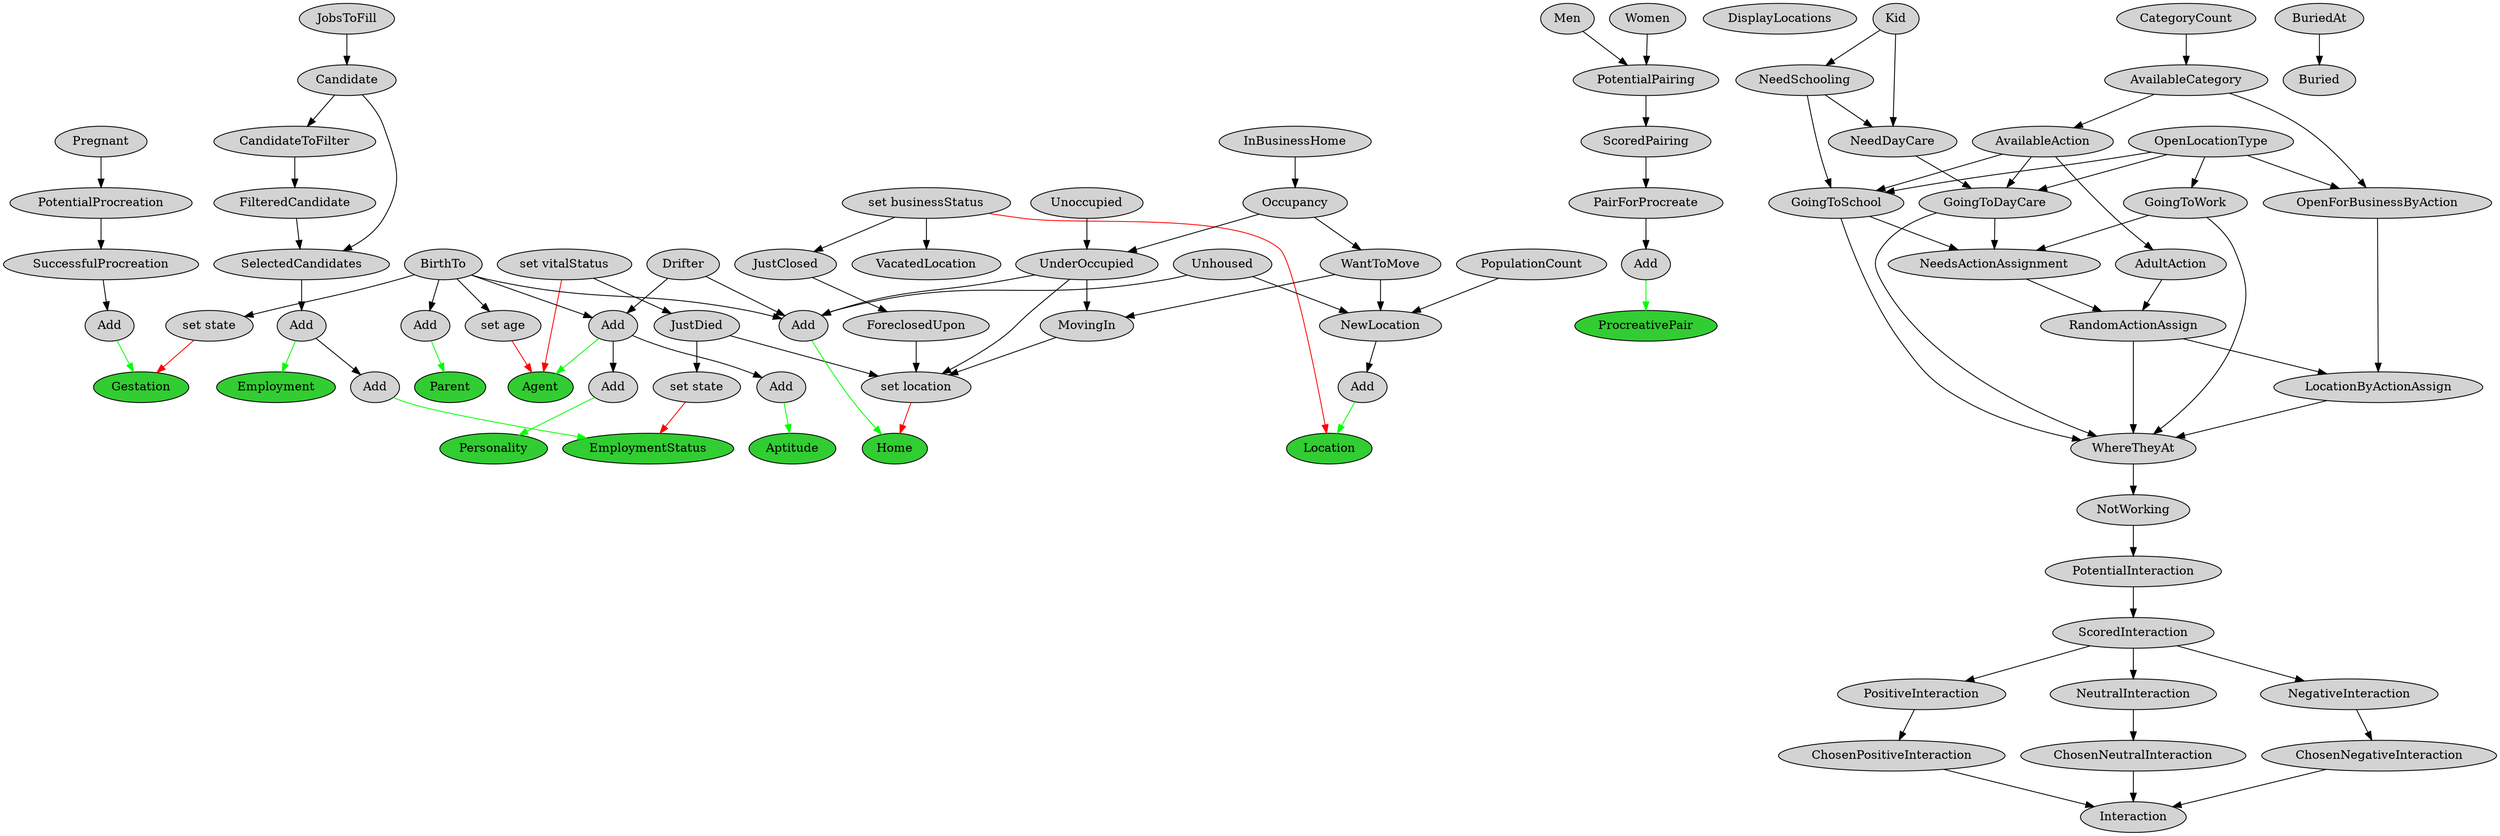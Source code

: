 digraph {
splines=true
node [ style="filled"]
v0 [ label = "Agent" fillcolor="limegreen"];
v1 [ label = "set vitalStatus" rank="min"];
v2 [ label = "set age"];
v3 [ label = "BirthTo" rank="min"];
v4 [ label = "Add"];
v5 [ label = "Drifter" rank="min"];
v6 [ label = "Personality" fillcolor="limegreen"];
v7 [ label = "Add"];
v8 [ label = "Aptitude" fillcolor="limegreen"];
v9 [ label = "Add"];
v10 [ label = "PopulationCount" rank="min"];
v11 [ label = "JustDied"];
v12 [ label = "Parent" fillcolor="limegreen"];
v13 [ label = "Add"];
v14 [ label = "Men" rank="min"];
v15 [ label = "Women" rank="min"];
v16 [ label = "ProcreativePair" fillcolor="limegreen"];
v17 [ label = "Add"];
v18 [ label = "PairForProcreate"];
v19 [ label = "ScoredPairing"];
v20 [ label = "PotentialPairing"];
v21 [ label = "PotentialProcreation"];
v22 [ label = "Pregnant" rank="min"];
v23 [ label = "Gestation" fillcolor="limegreen"];
v24 [ label = "set state"];
v25 [ label = "Add"];
v26 [ label = "SuccessfulProcreation"];
v27 [ label = "Location" fillcolor="limegreen"];
v28 [ label = "set businessStatus" rank="min"];
v29 [ label = "Add"];
v30 [ label = "NewLocation"];
v31 [ label = "WantToMove"];
v32 [ label = "Occupancy"];
v33 [ label = "InBusinessHome" rank="min"];
v34 [ label = "Unhoused" rank="min"];
v35 [ label = "JustClosed"];
v36 [ label = "VacatedLocation"];
v37 [ label = "DisplayLocations" rank="min"];
v38 [ label = "CategoryCount" rank="min"];
v39 [ label = "AvailableCategory"];
v40 [ label = "AvailableAction"];
v41 [ label = "Home" fillcolor="limegreen"];
v42 [ label = "set location"];
v43 [ label = "UnderOccupied"];
v44 [ label = "Unoccupied" rank="min"];
v45 [ label = "ForeclosedUpon"];
v46 [ label = "MovingIn"];
v47 [ label = "Add"];
v48 [ label = "BuriedAt" rank="min"];
v49 [ label = "Buried"];
v50 [ label = "Employment" fillcolor="limegreen"];
v51 [ label = "Add"];
v52 [ label = "SelectedCandidates"];
v53 [ label = "FilteredCandidate"];
v54 [ label = "CandidateToFilter"];
v55 [ label = "Candidate"];
v56 [ label = "JobsToFill" rank="min"];
v57 [ label = "EmploymentStatus" fillcolor="limegreen"];
v58 [ label = "set state"];
v59 [ label = "Add"];
v60 [ label = "OpenLocationType" rank="min"];
v61 [ label = "Kid" rank="min"];
v62 [ label = "NeedSchooling"];
v63 [ label = "NeedDayCare"];
v64 [ label = "GoingToSchool"];
v65 [ label = "GoingToDayCare"];
v66 [ label = "GoingToWork"];
v67 [ label = "WhereTheyAt"];
v68 [ label = "RandomActionAssign"];
v69 [ label = "AdultAction"];
v70 [ label = "NeedsActionAssignment"];
v71 [ label = "LocationByActionAssign"];
v72 [ label = "OpenForBusinessByAction"];
v73 [ label = "Interaction"];
v74 [ label = "ChosenPositiveInteraction"];
v75 [ label = "PositiveInteraction"];
v76 [ label = "ScoredInteraction"];
v77 [ label = "PotentialInteraction"];
v78 [ label = "NotWorking"];
v79 [ label = "ChosenNeutralInteraction"];
v80 [ label = "NeutralInteraction"];
v81 [ label = "ChosenNegativeInteraction"];
v82 [ label = "NegativeInteraction"];
v1 -> v0 [ color="red" ]
v2 -> v0 [ color="red" ]
v3 -> v2
v4 -> v0 [ color="green" ]
v5 -> v4
v3 -> v4
v7 -> v6 [ color="green" ]
v4 -> v7
v9 -> v8 [ color="green" ]
v4 -> v9
v1 -> v11
v13 -> v12 [ color="green" ]
v3 -> v13
v17 -> v16 [ color="green" ]
v18 -> v17
v19 -> v18
v20 -> v19
v15 -> v20
v14 -> v20
v22 -> v21
v24 -> v23 [ color="red" ]
v3 -> v24
v25 -> v23 [ color="green" ]
v26 -> v25
v21 -> v26
v28 -> v27 [ color="red" ]
v29 -> v27 [ color="green" ]
v30 -> v29
v31 -> v30
v32 -> v31
v33 -> v32
v34 -> v30
v10 -> v30
v28 -> v35
v28 -> v36
v38 -> v39
v39 -> v40
v42 -> v41 [ color="red" ]
v11 -> v42
v43 -> v42
v32 -> v43
v44 -> v43
v45 -> v42
v35 -> v45
v46 -> v42
v31 -> v46
v43 -> v46
v47 -> v41 [ color="green" ]
v3 -> v47
v43 -> v47
v5 -> v47
v34 -> v47
v48 -> v49
v51 -> v50 [ color="green" ]
v52 -> v51
v53 -> v52
v54 -> v53
v55 -> v54
v56 -> v55
v55 -> v52
v58 -> v57 [ color="red" ]
v11 -> v58
v59 -> v57 [ color="green" ]
v51 -> v59
v61 -> v62
v62 -> v63
v61 -> v63
v40 -> v64
v60 -> v64
v62 -> v64
v40 -> v65
v60 -> v65
v63 -> v65
v60 -> v66
v64 -> v67
v65 -> v67
v66 -> v67
v68 -> v67
v69 -> v68
v40 -> v69
v70 -> v68
v66 -> v70
v65 -> v70
v64 -> v70
v71 -> v67
v68 -> v71
v72 -> v71
v39 -> v72
v60 -> v72
v74 -> v73
v75 -> v74
v76 -> v75
v77 -> v76
v78 -> v77
v67 -> v78
v79 -> v73
v80 -> v79
v76 -> v80
v81 -> v73
v82 -> v81
v76 -> v82
}
